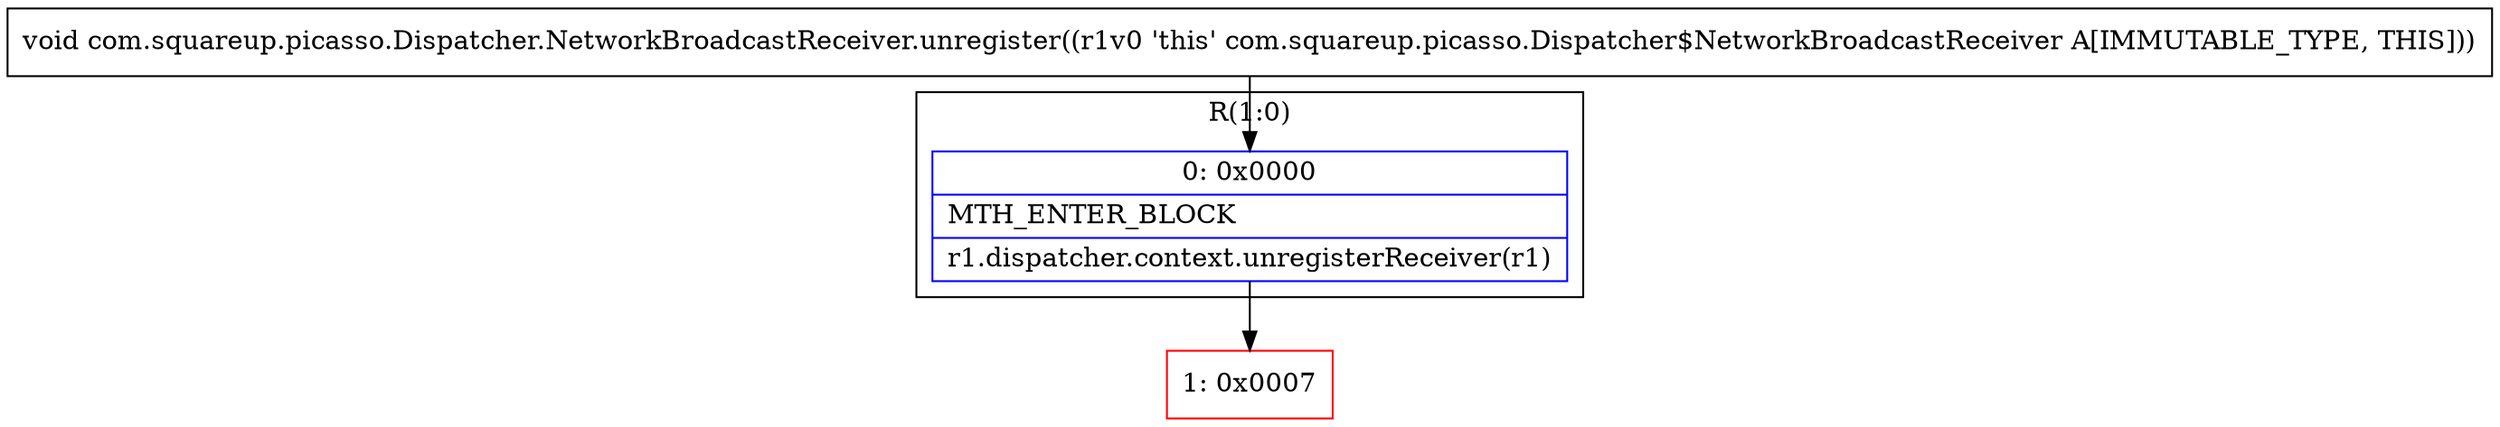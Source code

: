 digraph "CFG forcom.squareup.picasso.Dispatcher.NetworkBroadcastReceiver.unregister()V" {
subgraph cluster_Region_1781525637 {
label = "R(1:0)";
node [shape=record,color=blue];
Node_0 [shape=record,label="{0\:\ 0x0000|MTH_ENTER_BLOCK\l|r1.dispatcher.context.unregisterReceiver(r1)\l}"];
}
Node_1 [shape=record,color=red,label="{1\:\ 0x0007}"];
MethodNode[shape=record,label="{void com.squareup.picasso.Dispatcher.NetworkBroadcastReceiver.unregister((r1v0 'this' com.squareup.picasso.Dispatcher$NetworkBroadcastReceiver A[IMMUTABLE_TYPE, THIS])) }"];
MethodNode -> Node_0;
Node_0 -> Node_1;
}

